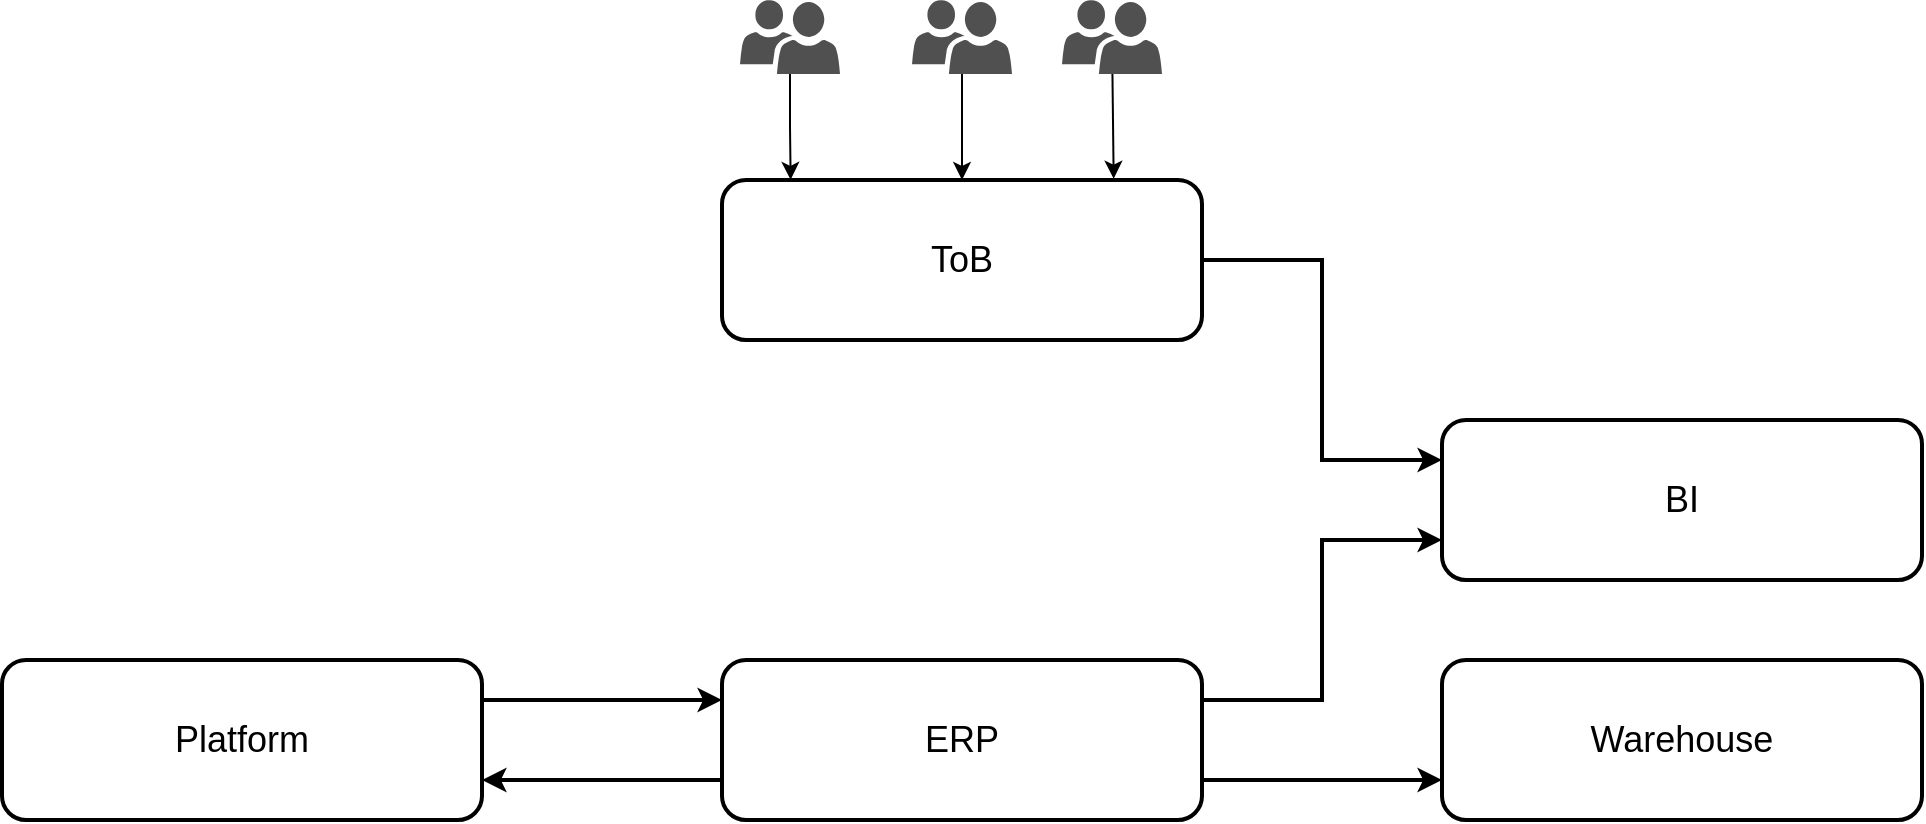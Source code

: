 <mxfile version="26.1.1">
  <diagram name="第 1 页" id="Elb95-9UcGBIc47zvu9p">
    <mxGraphModel dx="1305" dy="261" grid="1" gridSize="10" guides="1" tooltips="1" connect="1" arrows="1" fold="1" page="1" pageScale="1" pageWidth="827" pageHeight="1169" math="0" shadow="0">
      <root>
        <mxCell id="0" />
        <mxCell id="1" parent="0" />
        <mxCell id="mhEgMub5AA9hyZn4WTvB-4" style="edgeStyle=orthogonalEdgeStyle;rounded=0;orthogonalLoop=1;jettySize=auto;html=1;exitX=1;exitY=0.5;exitDx=0;exitDy=0;entryX=0;entryY=0.25;entryDx=0;entryDy=0;strokeWidth=2;" edge="1" parent="1" source="mhEgMub5AA9hyZn4WTvB-1" target="mhEgMub5AA9hyZn4WTvB-3">
          <mxGeometry relative="1" as="geometry" />
        </mxCell>
        <mxCell id="mhEgMub5AA9hyZn4WTvB-1" value="ToB" style="rounded=1;whiteSpace=wrap;html=1;strokeWidth=2;fontSize=18;" vertex="1" parent="1">
          <mxGeometry x="80" y="160" width="240" height="80" as="geometry" />
        </mxCell>
        <mxCell id="mhEgMub5AA9hyZn4WTvB-5" style="edgeStyle=orthogonalEdgeStyle;rounded=0;orthogonalLoop=1;jettySize=auto;html=1;exitX=1;exitY=0.25;exitDx=0;exitDy=0;entryX=0;entryY=0.75;entryDx=0;entryDy=0;strokeWidth=2;" edge="1" parent="1" source="mhEgMub5AA9hyZn4WTvB-2" target="mhEgMub5AA9hyZn4WTvB-3">
          <mxGeometry relative="1" as="geometry" />
        </mxCell>
        <mxCell id="mhEgMub5AA9hyZn4WTvB-8" style="edgeStyle=orthogonalEdgeStyle;rounded=0;orthogonalLoop=1;jettySize=auto;html=1;exitX=0;exitY=0.75;exitDx=0;exitDy=0;entryX=1;entryY=0.75;entryDx=0;entryDy=0;strokeWidth=2;" edge="1" parent="1" source="mhEgMub5AA9hyZn4WTvB-2" target="mhEgMub5AA9hyZn4WTvB-6">
          <mxGeometry relative="1" as="geometry" />
        </mxCell>
        <mxCell id="mhEgMub5AA9hyZn4WTvB-10" style="edgeStyle=orthogonalEdgeStyle;rounded=0;orthogonalLoop=1;jettySize=auto;html=1;exitX=1;exitY=0.75;exitDx=0;exitDy=0;entryX=0;entryY=0.75;entryDx=0;entryDy=0;strokeWidth=2;" edge="1" parent="1" source="mhEgMub5AA9hyZn4WTvB-2" target="mhEgMub5AA9hyZn4WTvB-9">
          <mxGeometry relative="1" as="geometry" />
        </mxCell>
        <mxCell id="mhEgMub5AA9hyZn4WTvB-2" value="ERP" style="rounded=1;whiteSpace=wrap;html=1;strokeWidth=2;fontSize=18;" vertex="1" parent="1">
          <mxGeometry x="80" y="400" width="240" height="80" as="geometry" />
        </mxCell>
        <mxCell id="mhEgMub5AA9hyZn4WTvB-3" value="BI" style="rounded=1;whiteSpace=wrap;html=1;strokeWidth=2;fontSize=18;" vertex="1" parent="1">
          <mxGeometry x="440" y="280" width="240" height="80" as="geometry" />
        </mxCell>
        <mxCell id="mhEgMub5AA9hyZn4WTvB-7" style="edgeStyle=orthogonalEdgeStyle;rounded=0;orthogonalLoop=1;jettySize=auto;html=1;exitX=1;exitY=0.25;exitDx=0;exitDy=0;entryX=0;entryY=0.25;entryDx=0;entryDy=0;strokeWidth=2;" edge="1" parent="1" source="mhEgMub5AA9hyZn4WTvB-6" target="mhEgMub5AA9hyZn4WTvB-2">
          <mxGeometry relative="1" as="geometry" />
        </mxCell>
        <mxCell id="mhEgMub5AA9hyZn4WTvB-6" value="Platform" style="rounded=1;whiteSpace=wrap;html=1;strokeWidth=2;fontSize=18;" vertex="1" parent="1">
          <mxGeometry x="-280" y="400" width="240" height="80" as="geometry" />
        </mxCell>
        <mxCell id="mhEgMub5AA9hyZn4WTvB-9" value="Warehouse" style="rounded=1;whiteSpace=wrap;html=1;strokeWidth=2;fontSize=18;" vertex="1" parent="1">
          <mxGeometry x="440" y="400" width="240" height="80" as="geometry" />
        </mxCell>
        <mxCell id="mhEgMub5AA9hyZn4WTvB-15" style="edgeStyle=orthogonalEdgeStyle;rounded=0;orthogonalLoop=1;jettySize=auto;html=1;" edge="1" parent="1" source="mhEgMub5AA9hyZn4WTvB-11" target="mhEgMub5AA9hyZn4WTvB-1">
          <mxGeometry relative="1" as="geometry" />
        </mxCell>
        <mxCell id="mhEgMub5AA9hyZn4WTvB-11" value="" style="sketch=0;pointerEvents=1;shadow=0;dashed=0;html=1;strokeColor=none;labelPosition=center;verticalLabelPosition=bottom;verticalAlign=top;align=center;fillColor=#505050;shape=mxgraph.mscae.intune.user_group" vertex="1" parent="1">
          <mxGeometry x="175" y="70" width="50" height="37" as="geometry" />
        </mxCell>
        <mxCell id="mhEgMub5AA9hyZn4WTvB-14" style="edgeStyle=orthogonalEdgeStyle;rounded=0;orthogonalLoop=1;jettySize=auto;html=1;exitX=0.5;exitY=1;exitDx=0;exitDy=0;exitPerimeter=0;entryX=0.143;entryY=-0.001;entryDx=0;entryDy=0;entryPerimeter=0;" edge="1" parent="1" source="mhEgMub5AA9hyZn4WTvB-12" target="mhEgMub5AA9hyZn4WTvB-1">
          <mxGeometry relative="1" as="geometry" />
        </mxCell>
        <mxCell id="mhEgMub5AA9hyZn4WTvB-12" value="" style="sketch=0;pointerEvents=1;shadow=0;dashed=0;html=1;strokeColor=none;labelPosition=center;verticalLabelPosition=bottom;verticalAlign=top;align=center;fillColor=#505050;shape=mxgraph.mscae.intune.user_group" vertex="1" parent="1">
          <mxGeometry x="89" y="70" width="50" height="37" as="geometry" />
        </mxCell>
        <mxCell id="mhEgMub5AA9hyZn4WTvB-16" style="rounded=0;orthogonalLoop=1;jettySize=auto;html=1;entryX=0.816;entryY=-0.008;entryDx=0;entryDy=0;entryPerimeter=0;" edge="1" parent="1" source="mhEgMub5AA9hyZn4WTvB-13" target="mhEgMub5AA9hyZn4WTvB-1">
          <mxGeometry relative="1" as="geometry" />
        </mxCell>
        <mxCell id="mhEgMub5AA9hyZn4WTvB-13" value="" style="sketch=0;pointerEvents=1;shadow=0;dashed=0;html=1;strokeColor=none;labelPosition=center;verticalLabelPosition=bottom;verticalAlign=top;align=center;fillColor=#505050;shape=mxgraph.mscae.intune.user_group" vertex="1" parent="1">
          <mxGeometry x="250" y="70" width="50" height="37" as="geometry" />
        </mxCell>
      </root>
    </mxGraphModel>
  </diagram>
</mxfile>
